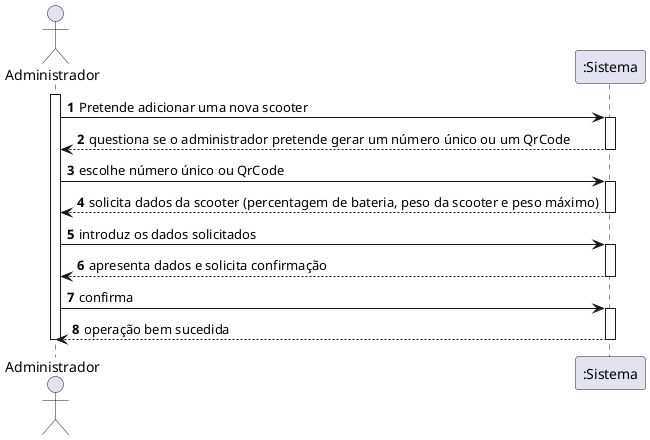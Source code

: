 @startuml
autonumber
actor "Administrador" as UNR

activate UNR
UNR -> ":Sistema" : Pretende adicionar uma nova scooter
activate ":Sistema"
":Sistema" --> UNR : questiona se o administrador pretende gerar um número único ou um QrCode
deactivate ":Sistema"

UNR -> ":Sistema" : escolhe número único ou QrCode
activate ":Sistema"
":Sistema" --> UNR : solicita dados da scooter (percentagem de bateria, peso da scooter e peso máximo)
deactivate ":Sistema"


UNR -> ":Sistema" : introduz os dados solicitados
activate ":Sistema"
":Sistema" --> UNR : apresenta dados e solicita confirmação
deactivate ":Sistema"

UNR -> ":Sistema" : confirma
activate ":Sistema"
":Sistema" --> UNR : operação bem sucedida
deactivate ":Sistema"

deactivate UNR
@enduml


